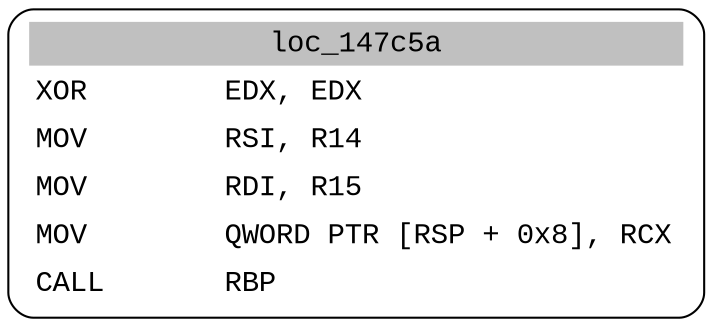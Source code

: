 digraph asm_graph {
1941 [
shape="Mrecord" fontname="Courier New"label =<<table border="0" cellborder="0" cellpadding="3"><tr><td align="center" colspan="2" bgcolor="grey">loc_147c5a</td></tr><tr><td align="left">XOR        EDX, EDX</td></tr><tr><td align="left">MOV        RSI, R14</td></tr><tr><td align="left">MOV        RDI, R15</td></tr><tr><td align="left">MOV        QWORD PTR [RSP + 0x8], RCX</td></tr><tr><td align="left">CALL       RBP</td></tr></table>> ];
}